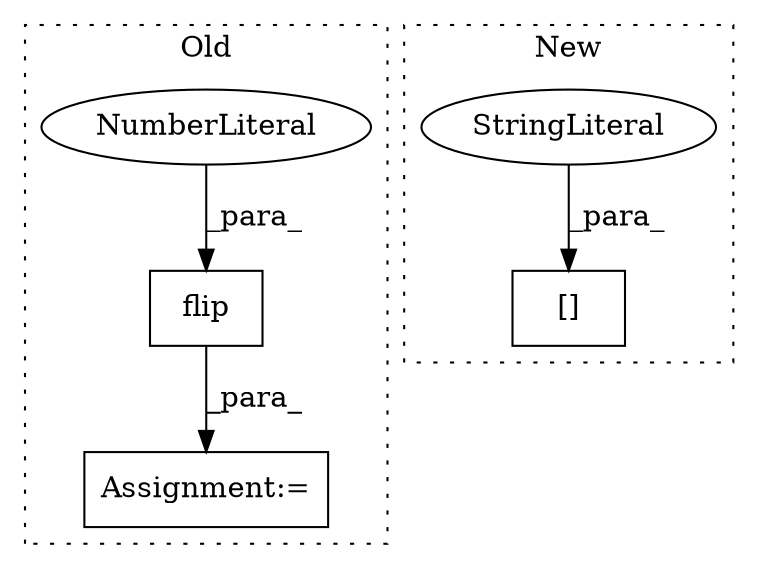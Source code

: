 digraph G {
subgraph cluster0 {
1 [label="flip" a="32" s="1085,1095" l="5,1" shape="box"];
3 [label="NumberLiteral" a="34" s="1094" l="1" shape="ellipse"];
4 [label="Assignment:=" a="7" s="1080" l="1" shape="box"];
label = "Old";
style="dotted";
}
subgraph cluster1 {
2 [label="[]" a="2" s="1200,1215" l="6,1" shape="box"];
5 [label="StringLiteral" a="45" s="1206" l="9" shape="ellipse"];
label = "New";
style="dotted";
}
1 -> 4 [label="_para_"];
3 -> 1 [label="_para_"];
5 -> 2 [label="_para_"];
}